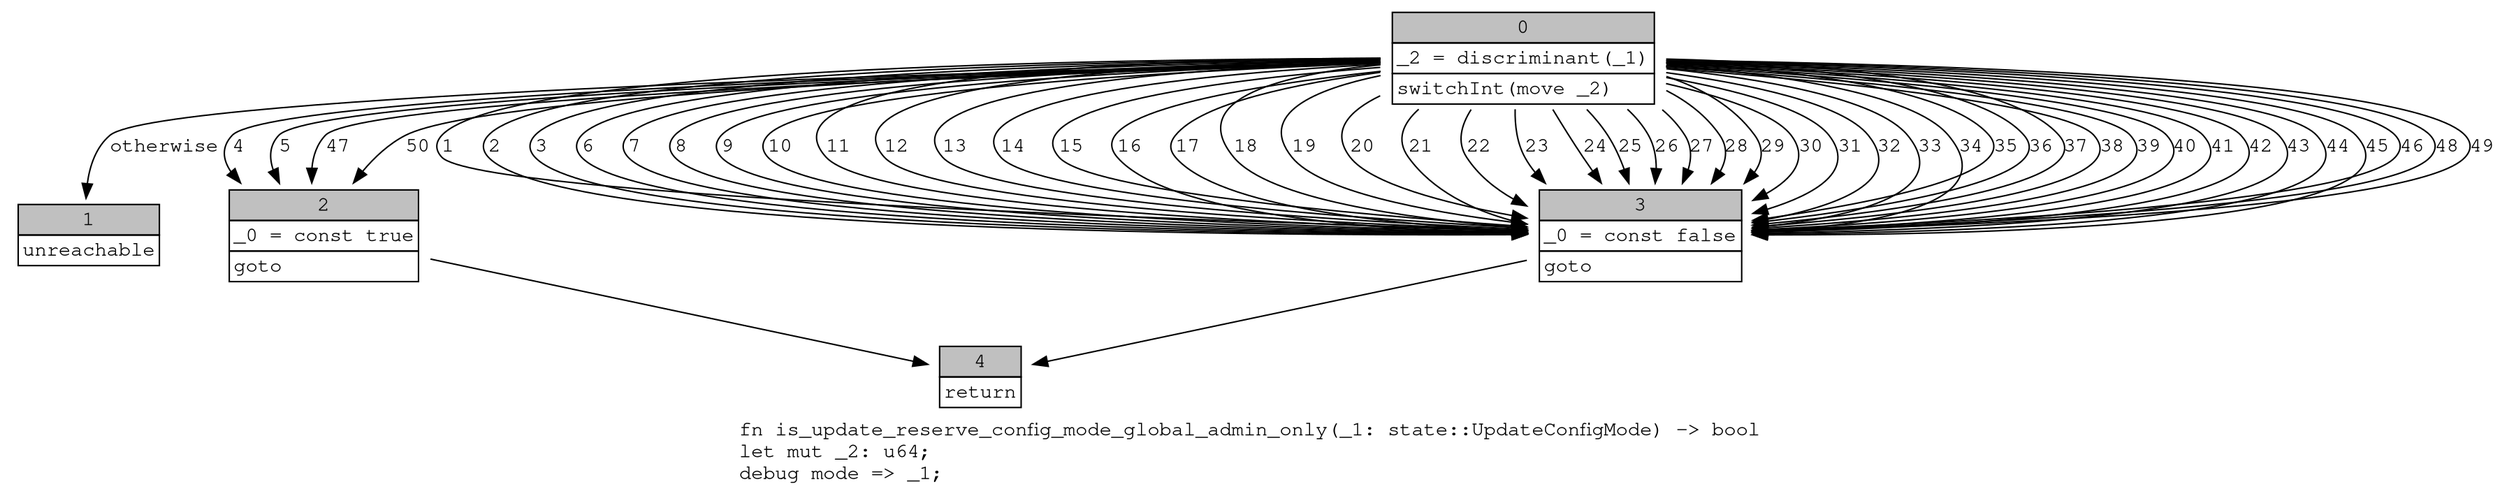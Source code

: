 digraph Mir_0_1391 {
    graph [fontname="Courier, monospace"];
    node [fontname="Courier, monospace"];
    edge [fontname="Courier, monospace"];
    label=<fn is_update_reserve_config_mode_global_admin_only(_1: state::UpdateConfigMode) -&gt; bool<br align="left"/>let mut _2: u64;<br align="left"/>debug mode =&gt; _1;<br align="left"/>>;
    bb0__0_1391 [shape="none", label=<<table border="0" cellborder="1" cellspacing="0"><tr><td bgcolor="gray" align="center" colspan="1">0</td></tr><tr><td align="left" balign="left">_2 = discriminant(_1)<br/></td></tr><tr><td align="left">switchInt(move _2)</td></tr></table>>];
    bb1__0_1391 [shape="none", label=<<table border="0" cellborder="1" cellspacing="0"><tr><td bgcolor="gray" align="center" colspan="1">1</td></tr><tr><td align="left">unreachable</td></tr></table>>];
    bb2__0_1391 [shape="none", label=<<table border="0" cellborder="1" cellspacing="0"><tr><td bgcolor="gray" align="center" colspan="1">2</td></tr><tr><td align="left" balign="left">_0 = const true<br/></td></tr><tr><td align="left">goto</td></tr></table>>];
    bb3__0_1391 [shape="none", label=<<table border="0" cellborder="1" cellspacing="0"><tr><td bgcolor="gray" align="center" colspan="1">3</td></tr><tr><td align="left" balign="left">_0 = const false<br/></td></tr><tr><td align="left">goto</td></tr></table>>];
    bb4__0_1391 [shape="none", label=<<table border="0" cellborder="1" cellspacing="0"><tr><td bgcolor="gray" align="center" colspan="1">4</td></tr><tr><td align="left">return</td></tr></table>>];
    bb0__0_1391 -> bb3__0_1391 [label="1"];
    bb0__0_1391 -> bb3__0_1391 [label="2"];
    bb0__0_1391 -> bb3__0_1391 [label="3"];
    bb0__0_1391 -> bb2__0_1391 [label="4"];
    bb0__0_1391 -> bb2__0_1391 [label="5"];
    bb0__0_1391 -> bb3__0_1391 [label="6"];
    bb0__0_1391 -> bb3__0_1391 [label="7"];
    bb0__0_1391 -> bb3__0_1391 [label="8"];
    bb0__0_1391 -> bb3__0_1391 [label="9"];
    bb0__0_1391 -> bb3__0_1391 [label="10"];
    bb0__0_1391 -> bb3__0_1391 [label="11"];
    bb0__0_1391 -> bb3__0_1391 [label="12"];
    bb0__0_1391 -> bb3__0_1391 [label="13"];
    bb0__0_1391 -> bb3__0_1391 [label="14"];
    bb0__0_1391 -> bb3__0_1391 [label="15"];
    bb0__0_1391 -> bb3__0_1391 [label="16"];
    bb0__0_1391 -> bb3__0_1391 [label="17"];
    bb0__0_1391 -> bb3__0_1391 [label="18"];
    bb0__0_1391 -> bb3__0_1391 [label="19"];
    bb0__0_1391 -> bb3__0_1391 [label="20"];
    bb0__0_1391 -> bb3__0_1391 [label="21"];
    bb0__0_1391 -> bb3__0_1391 [label="22"];
    bb0__0_1391 -> bb3__0_1391 [label="23"];
    bb0__0_1391 -> bb3__0_1391 [label="24"];
    bb0__0_1391 -> bb3__0_1391 [label="25"];
    bb0__0_1391 -> bb3__0_1391 [label="26"];
    bb0__0_1391 -> bb3__0_1391 [label="27"];
    bb0__0_1391 -> bb3__0_1391 [label="28"];
    bb0__0_1391 -> bb3__0_1391 [label="29"];
    bb0__0_1391 -> bb3__0_1391 [label="30"];
    bb0__0_1391 -> bb3__0_1391 [label="31"];
    bb0__0_1391 -> bb3__0_1391 [label="32"];
    bb0__0_1391 -> bb3__0_1391 [label="33"];
    bb0__0_1391 -> bb3__0_1391 [label="34"];
    bb0__0_1391 -> bb3__0_1391 [label="35"];
    bb0__0_1391 -> bb3__0_1391 [label="36"];
    bb0__0_1391 -> bb3__0_1391 [label="37"];
    bb0__0_1391 -> bb3__0_1391 [label="38"];
    bb0__0_1391 -> bb3__0_1391 [label="39"];
    bb0__0_1391 -> bb3__0_1391 [label="40"];
    bb0__0_1391 -> bb3__0_1391 [label="41"];
    bb0__0_1391 -> bb3__0_1391 [label="42"];
    bb0__0_1391 -> bb3__0_1391 [label="43"];
    bb0__0_1391 -> bb3__0_1391 [label="44"];
    bb0__0_1391 -> bb3__0_1391 [label="45"];
    bb0__0_1391 -> bb3__0_1391 [label="46"];
    bb0__0_1391 -> bb2__0_1391 [label="47"];
    bb0__0_1391 -> bb3__0_1391 [label="48"];
    bb0__0_1391 -> bb3__0_1391 [label="49"];
    bb0__0_1391 -> bb2__0_1391 [label="50"];
    bb0__0_1391 -> bb1__0_1391 [label="otherwise"];
    bb2__0_1391 -> bb4__0_1391 [label=""];
    bb3__0_1391 -> bb4__0_1391 [label=""];
}
